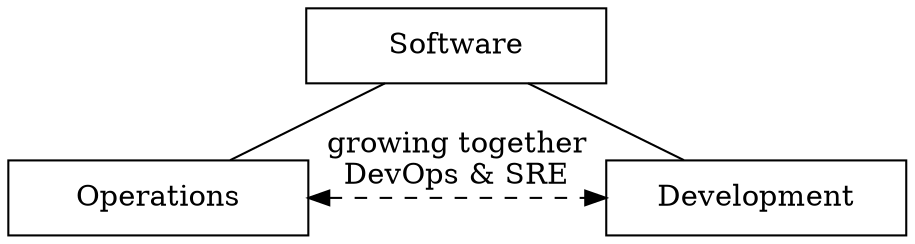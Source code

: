 graph it {

    node[shape=rounded
         width=2
         height=0.5
        ];

    sw  [label="Software"];
    op  [label="Operations"];
    dev [label="Development"];

    rank = same; op; dev;

    sw -- {op, dev};
    op -- dev [label="growing together\nDevOps & SRE" dir=both style=dashed];
}
